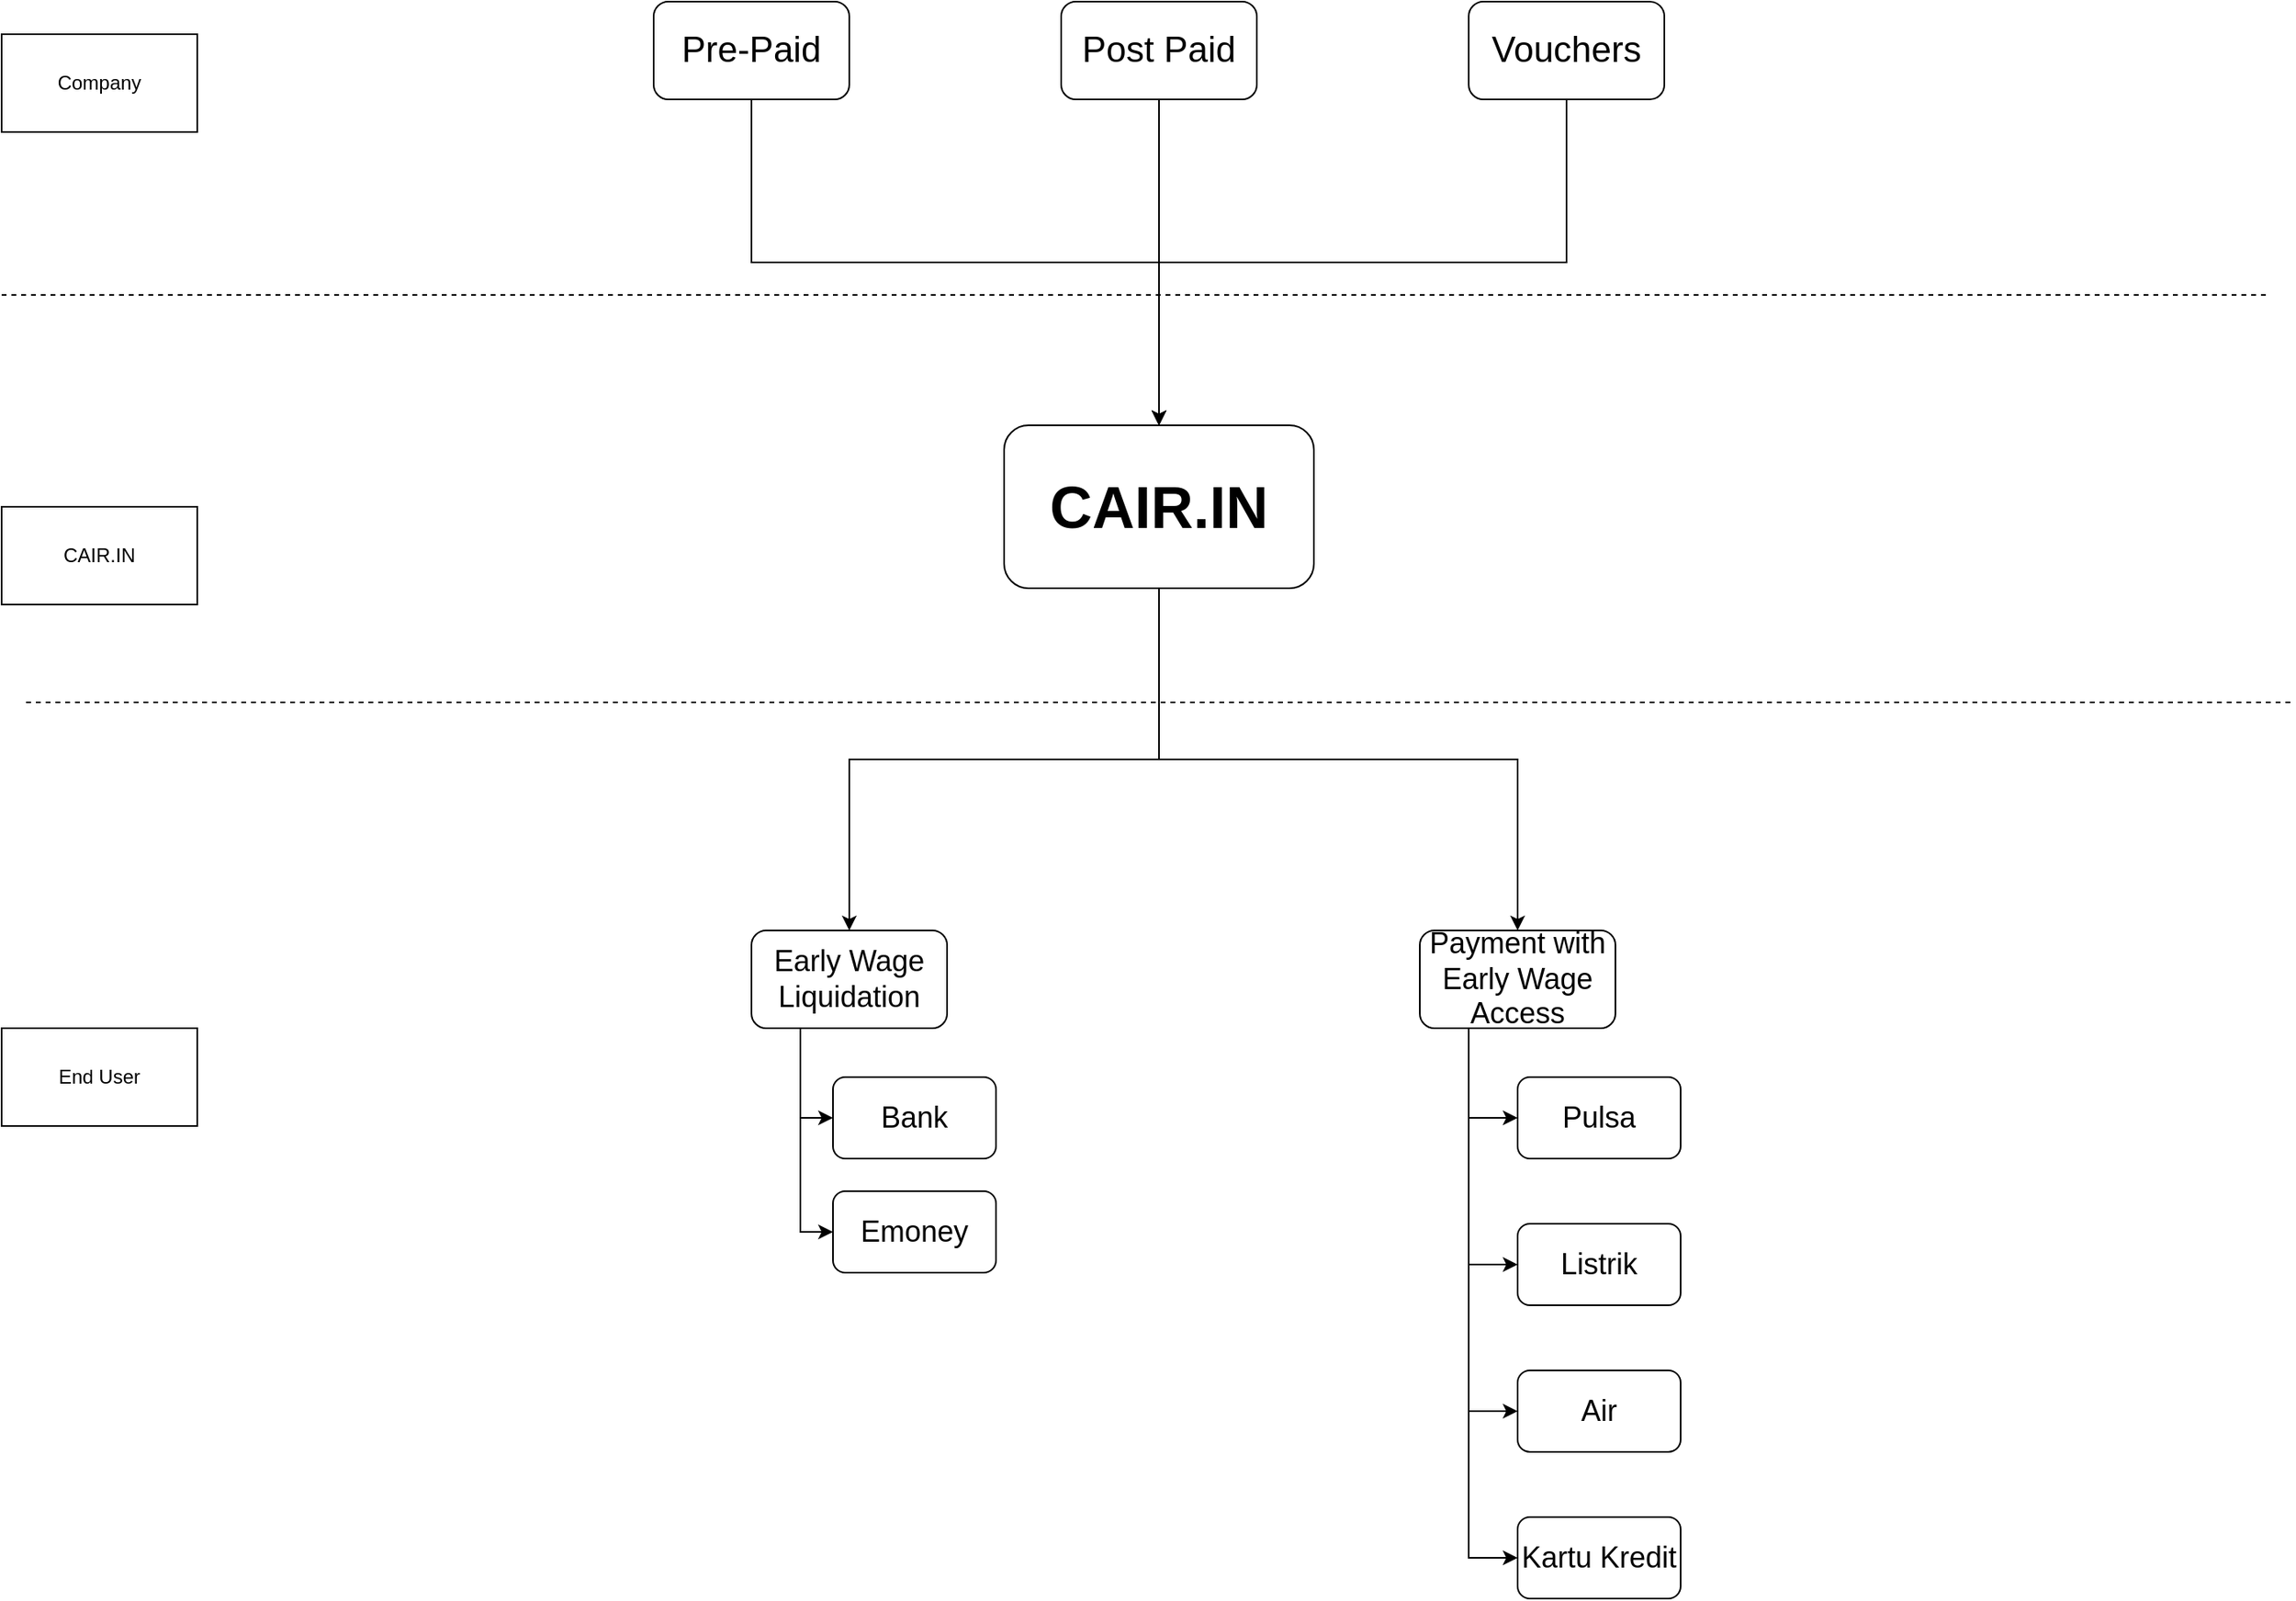 <mxfile version="16.5.3" type="github">
  <diagram id="juJUYdhsY8R3jdccG2Nd" name="Page-1">
    <mxGraphModel dx="1738" dy="1022" grid="1" gridSize="10" guides="1" tooltips="1" connect="1" arrows="1" fold="1" page="1" pageScale="1" pageWidth="850" pageHeight="1100" math="0" shadow="0">
      <root>
        <mxCell id="0" />
        <mxCell id="1" parent="0" />
        <mxCell id="P8W1ZzxDksONGK-kBhTN-12" style="edgeStyle=orthogonalEdgeStyle;rounded=0;orthogonalLoop=1;jettySize=auto;html=1;exitX=0.5;exitY=1;exitDx=0;exitDy=0;entryX=0.5;entryY=0;entryDx=0;entryDy=0;" edge="1" parent="1" source="P8W1ZzxDksONGK-kBhTN-1" target="P8W1ZzxDksONGK-kBhTN-3">
          <mxGeometry relative="1" as="geometry" />
        </mxCell>
        <mxCell id="P8W1ZzxDksONGK-kBhTN-13" style="edgeStyle=orthogonalEdgeStyle;rounded=0;orthogonalLoop=1;jettySize=auto;html=1;exitX=0.5;exitY=1;exitDx=0;exitDy=0;" edge="1" parent="1" source="P8W1ZzxDksONGK-kBhTN-1" target="P8W1ZzxDksONGK-kBhTN-2">
          <mxGeometry relative="1" as="geometry" />
        </mxCell>
        <mxCell id="P8W1ZzxDksONGK-kBhTN-1" value="CAIR.IN" style="rounded=1;whiteSpace=wrap;html=1;strokeWidth=1;fontSize=36;fontStyle=1" vertex="1" parent="1">
          <mxGeometry x="685" y="440" width="190" height="100" as="geometry" />
        </mxCell>
        <mxCell id="P8W1ZzxDksONGK-kBhTN-16" style="edgeStyle=orthogonalEdgeStyle;rounded=0;orthogonalLoop=1;jettySize=auto;html=1;exitX=0.25;exitY=1;exitDx=0;exitDy=0;entryX=0;entryY=0.5;entryDx=0;entryDy=0;fontSize=18;" edge="1" parent="1" source="P8W1ZzxDksONGK-kBhTN-2" target="P8W1ZzxDksONGK-kBhTN-14">
          <mxGeometry relative="1" as="geometry" />
        </mxCell>
        <mxCell id="P8W1ZzxDksONGK-kBhTN-17" style="edgeStyle=orthogonalEdgeStyle;rounded=0;orthogonalLoop=1;jettySize=auto;html=1;exitX=0.25;exitY=1;exitDx=0;exitDy=0;entryX=0;entryY=0.5;entryDx=0;entryDy=0;fontSize=18;" edge="1" parent="1" source="P8W1ZzxDksONGK-kBhTN-2" target="P8W1ZzxDksONGK-kBhTN-15">
          <mxGeometry relative="1" as="geometry" />
        </mxCell>
        <mxCell id="P8W1ZzxDksONGK-kBhTN-2" value="Early Wage Liquidation" style="rounded=1;whiteSpace=wrap;html=1;fontSize=18;" vertex="1" parent="1">
          <mxGeometry x="530" y="750" width="120" height="60" as="geometry" />
        </mxCell>
        <mxCell id="P8W1ZzxDksONGK-kBhTN-8" style="edgeStyle=orthogonalEdgeStyle;rounded=0;orthogonalLoop=1;jettySize=auto;html=1;exitX=0.25;exitY=1;exitDx=0;exitDy=0;entryX=0;entryY=0.5;entryDx=0;entryDy=0;fontSize=18;" edge="1" parent="1" source="P8W1ZzxDksONGK-kBhTN-3" target="P8W1ZzxDksONGK-kBhTN-4">
          <mxGeometry relative="1" as="geometry" />
        </mxCell>
        <mxCell id="P8W1ZzxDksONGK-kBhTN-9" style="edgeStyle=orthogonalEdgeStyle;rounded=0;orthogonalLoop=1;jettySize=auto;html=1;exitX=0.25;exitY=1;exitDx=0;exitDy=0;entryX=0;entryY=0.5;entryDx=0;entryDy=0;fontSize=18;" edge="1" parent="1" source="P8W1ZzxDksONGK-kBhTN-3" target="P8W1ZzxDksONGK-kBhTN-5">
          <mxGeometry relative="1" as="geometry" />
        </mxCell>
        <mxCell id="P8W1ZzxDksONGK-kBhTN-10" style="edgeStyle=orthogonalEdgeStyle;rounded=0;orthogonalLoop=1;jettySize=auto;html=1;exitX=0.25;exitY=1;exitDx=0;exitDy=0;entryX=0;entryY=0.5;entryDx=0;entryDy=0;fontSize=18;" edge="1" parent="1" source="P8W1ZzxDksONGK-kBhTN-3" target="P8W1ZzxDksONGK-kBhTN-6">
          <mxGeometry relative="1" as="geometry" />
        </mxCell>
        <mxCell id="P8W1ZzxDksONGK-kBhTN-11" style="edgeStyle=orthogonalEdgeStyle;rounded=0;orthogonalLoop=1;jettySize=auto;html=1;exitX=0.25;exitY=1;exitDx=0;exitDy=0;entryX=0;entryY=0.5;entryDx=0;entryDy=0;fontSize=18;" edge="1" parent="1" source="P8W1ZzxDksONGK-kBhTN-3" target="P8W1ZzxDksONGK-kBhTN-7">
          <mxGeometry relative="1" as="geometry" />
        </mxCell>
        <mxCell id="P8W1ZzxDksONGK-kBhTN-3" value="Payment with Early Wage Access" style="rounded=1;whiteSpace=wrap;html=1;fontSize=18;" vertex="1" parent="1">
          <mxGeometry x="940" y="750" width="120" height="60" as="geometry" />
        </mxCell>
        <mxCell id="P8W1ZzxDksONGK-kBhTN-4" value="Pulsa" style="rounded=1;whiteSpace=wrap;html=1;fontSize=18;" vertex="1" parent="1">
          <mxGeometry x="1000" y="840" width="100" height="50" as="geometry" />
        </mxCell>
        <mxCell id="P8W1ZzxDksONGK-kBhTN-5" value="Listrik" style="rounded=1;whiteSpace=wrap;html=1;fontSize=18;" vertex="1" parent="1">
          <mxGeometry x="1000" y="930" width="100" height="50" as="geometry" />
        </mxCell>
        <mxCell id="P8W1ZzxDksONGK-kBhTN-6" value="Air" style="rounded=1;whiteSpace=wrap;html=1;fontSize=18;" vertex="1" parent="1">
          <mxGeometry x="1000" y="1020" width="100" height="50" as="geometry" />
        </mxCell>
        <mxCell id="P8W1ZzxDksONGK-kBhTN-7" value="Kartu Kredit" style="rounded=1;whiteSpace=wrap;html=1;fontSize=18;" vertex="1" parent="1">
          <mxGeometry x="1000" y="1110" width="100" height="50" as="geometry" />
        </mxCell>
        <mxCell id="P8W1ZzxDksONGK-kBhTN-14" value="Bank" style="rounded=1;whiteSpace=wrap;html=1;fontSize=18;" vertex="1" parent="1">
          <mxGeometry x="580" y="840" width="100" height="50" as="geometry" />
        </mxCell>
        <mxCell id="P8W1ZzxDksONGK-kBhTN-15" value="Emoney" style="rounded=1;whiteSpace=wrap;html=1;fontSize=18;" vertex="1" parent="1">
          <mxGeometry x="580" y="910" width="100" height="50" as="geometry" />
        </mxCell>
        <mxCell id="P8W1ZzxDksONGK-kBhTN-20" style="edgeStyle=orthogonalEdgeStyle;rounded=0;orthogonalLoop=1;jettySize=auto;html=1;exitX=0.5;exitY=1;exitDx=0;exitDy=0;" edge="1" parent="1" source="P8W1ZzxDksONGK-kBhTN-18" target="P8W1ZzxDksONGK-kBhTN-1">
          <mxGeometry relative="1" as="geometry" />
        </mxCell>
        <mxCell id="P8W1ZzxDksONGK-kBhTN-18" value="Pre-Paid" style="rounded=1;whiteSpace=wrap;html=1;fontSize=22;" vertex="1" parent="1">
          <mxGeometry x="470" y="180" width="120" height="60" as="geometry" />
        </mxCell>
        <mxCell id="P8W1ZzxDksONGK-kBhTN-21" style="edgeStyle=orthogonalEdgeStyle;rounded=0;orthogonalLoop=1;jettySize=auto;html=1;exitX=0.5;exitY=1;exitDx=0;exitDy=0;" edge="1" parent="1" source="P8W1ZzxDksONGK-kBhTN-19" target="P8W1ZzxDksONGK-kBhTN-1">
          <mxGeometry relative="1" as="geometry" />
        </mxCell>
        <mxCell id="P8W1ZzxDksONGK-kBhTN-19" value="Post Paid" style="rounded=1;whiteSpace=wrap;html=1;fontSize=22;" vertex="1" parent="1">
          <mxGeometry x="720" y="180" width="120" height="60" as="geometry" />
        </mxCell>
        <mxCell id="P8W1ZzxDksONGK-kBhTN-23" value="Company" style="rounded=0;whiteSpace=wrap;html=1;" vertex="1" parent="1">
          <mxGeometry x="70" y="200" width="120" height="60" as="geometry" />
        </mxCell>
        <mxCell id="P8W1ZzxDksONGK-kBhTN-24" value="CAIR.IN" style="rounded=0;whiteSpace=wrap;html=1;" vertex="1" parent="1">
          <mxGeometry x="70" y="490" width="120" height="60" as="geometry" />
        </mxCell>
        <mxCell id="P8W1ZzxDksONGK-kBhTN-25" value="End User" style="rounded=0;whiteSpace=wrap;html=1;" vertex="1" parent="1">
          <mxGeometry x="70" y="810" width="120" height="60" as="geometry" />
        </mxCell>
        <mxCell id="P8W1ZzxDksONGK-kBhTN-27" style="edgeStyle=orthogonalEdgeStyle;rounded=0;orthogonalLoop=1;jettySize=auto;html=1;exitX=0.5;exitY=1;exitDx=0;exitDy=0;entryX=0.5;entryY=0;entryDx=0;entryDy=0;" edge="1" parent="1" source="P8W1ZzxDksONGK-kBhTN-26" target="P8W1ZzxDksONGK-kBhTN-1">
          <mxGeometry relative="1" as="geometry" />
        </mxCell>
        <mxCell id="P8W1ZzxDksONGK-kBhTN-26" value="Vouchers" style="rounded=1;whiteSpace=wrap;html=1;fontSize=22;" vertex="1" parent="1">
          <mxGeometry x="970" y="180" width="120" height="60" as="geometry" />
        </mxCell>
        <mxCell id="P8W1ZzxDksONGK-kBhTN-28" value="" style="endArrow=none;dashed=1;html=1;rounded=0;" edge="1" parent="1">
          <mxGeometry width="50" height="50" relative="1" as="geometry">
            <mxPoint x="70" y="360" as="sourcePoint" />
            <mxPoint x="1460" y="360" as="targetPoint" />
          </mxGeometry>
        </mxCell>
        <mxCell id="P8W1ZzxDksONGK-kBhTN-29" value="" style="endArrow=none;dashed=1;html=1;rounded=0;" edge="1" parent="1">
          <mxGeometry width="50" height="50" relative="1" as="geometry">
            <mxPoint x="85" y="610" as="sourcePoint" />
            <mxPoint x="1475" y="610" as="targetPoint" />
          </mxGeometry>
        </mxCell>
      </root>
    </mxGraphModel>
  </diagram>
</mxfile>
